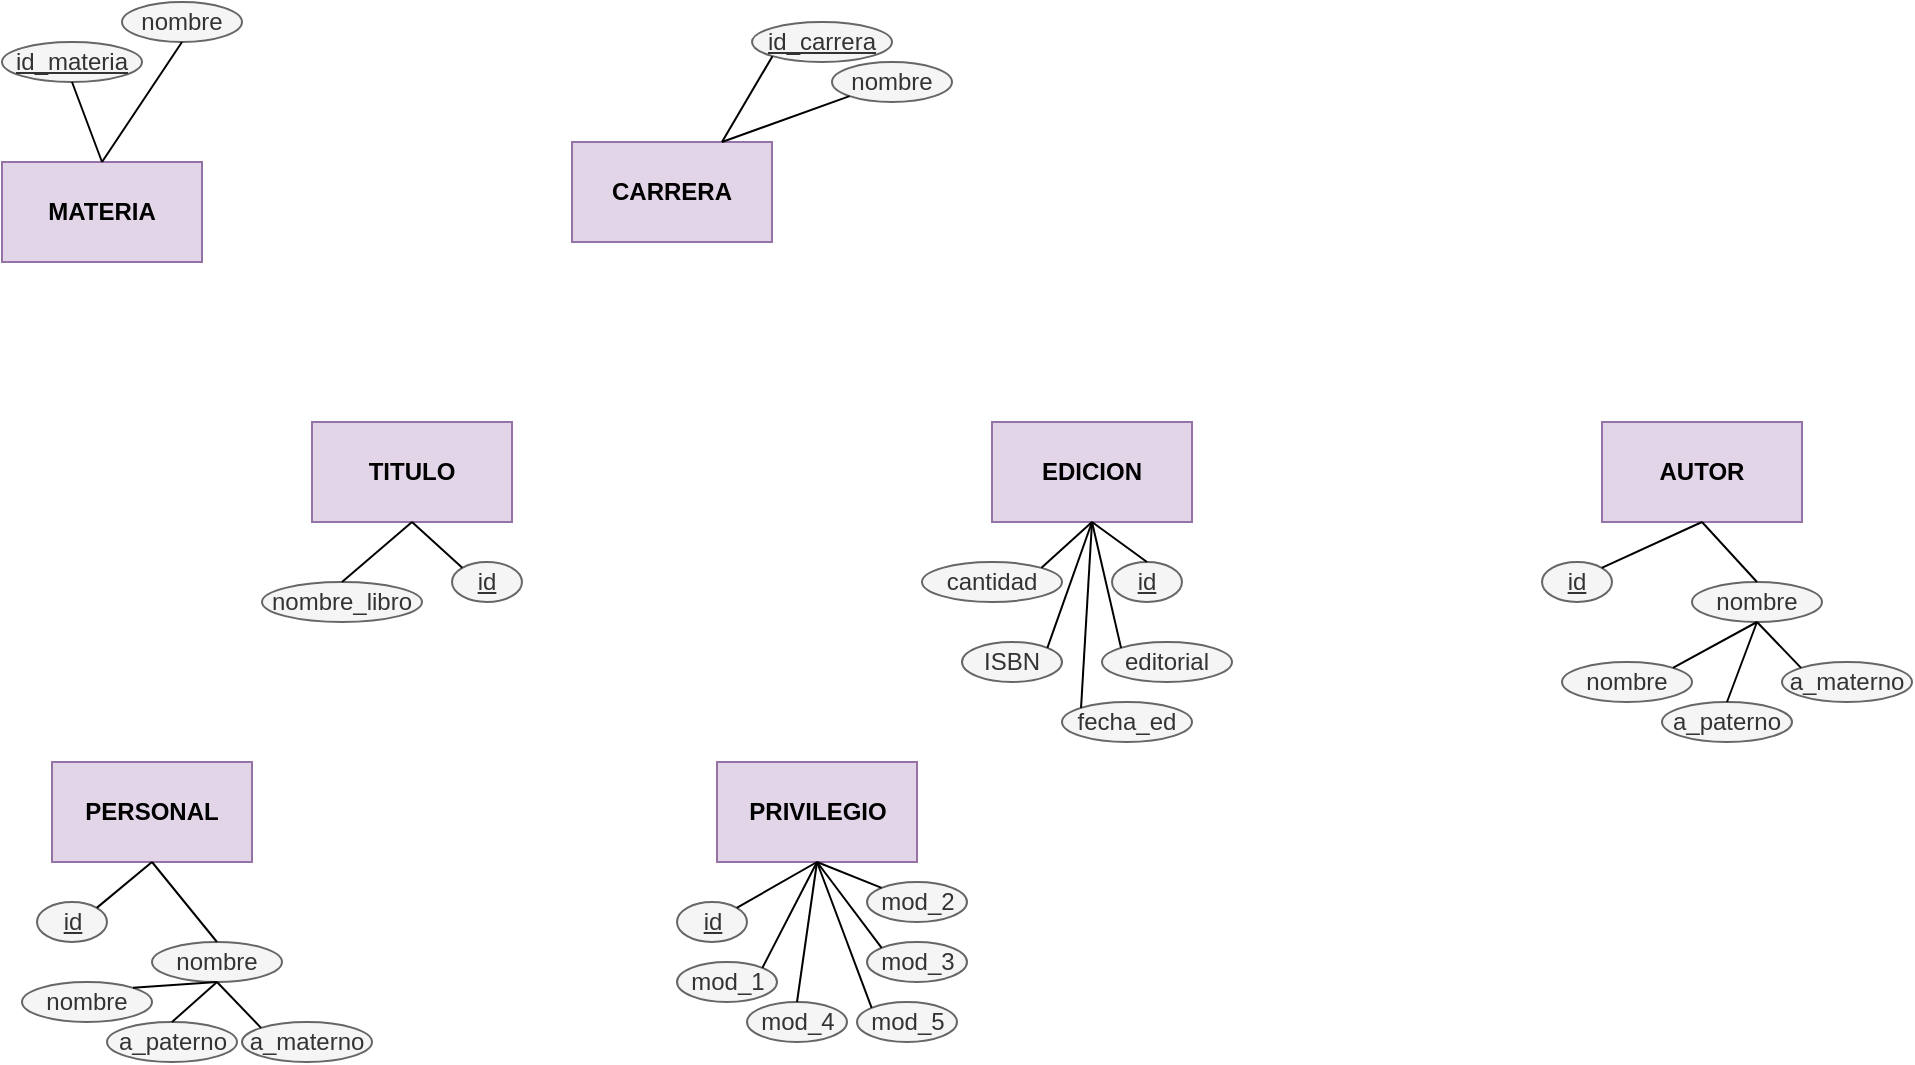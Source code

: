<mxfile version="22.0.8" type="github">
  <diagram name="Página-1" id="HSlP6FoqzkFBQRf3kzmR">
    <mxGraphModel dx="1278" dy="737" grid="1" gridSize="10" guides="1" tooltips="1" connect="1" arrows="1" fold="1" page="1" pageScale="1" pageWidth="1920" pageHeight="1200" math="0" shadow="0">
      <root>
        <mxCell id="0" />
        <mxCell id="1" parent="0" />
        <mxCell id="H_gzaQT-T3fIODqOxsTe-1" value="TITULO" style="rounded=0;whiteSpace=wrap;html=1;fillColor=#e1d5e7;strokeColor=#9673a6;fontStyle=1" vertex="1" parent="1">
          <mxGeometry x="445" y="210" width="100" height="50" as="geometry" />
        </mxCell>
        <mxCell id="H_gzaQT-T3fIODqOxsTe-2" value="PERSONAL" style="rounded=0;whiteSpace=wrap;html=1;fillColor=#e1d5e7;strokeColor=#9673a6;fontStyle=1" vertex="1" parent="1">
          <mxGeometry x="315" y="380" width="100" height="50" as="geometry" />
        </mxCell>
        <mxCell id="H_gzaQT-T3fIODqOxsTe-3" value="CARRERA" style="rounded=0;whiteSpace=wrap;html=1;fillColor=#e1d5e7;strokeColor=#9673a6;fontStyle=1" vertex="1" parent="1">
          <mxGeometry x="575" y="70" width="100" height="50" as="geometry" />
        </mxCell>
        <mxCell id="H_gzaQT-T3fIODqOxsTe-4" value="MATERIA" style="rounded=0;whiteSpace=wrap;html=1;fillColor=#e1d5e7;strokeColor=#9673a6;fontStyle=1" vertex="1" parent="1">
          <mxGeometry x="290" y="80" width="100" height="50" as="geometry" />
        </mxCell>
        <mxCell id="H_gzaQT-T3fIODqOxsTe-6" value="id_materia" style="ellipse;whiteSpace=wrap;html=1;fillColor=#f5f5f5;strokeColor=#666666;fontColor=#333333;fontStyle=4" vertex="1" parent="1">
          <mxGeometry x="290" y="20" width="70" height="20" as="geometry" />
        </mxCell>
        <mxCell id="H_gzaQT-T3fIODqOxsTe-7" value="nombre" style="ellipse;whiteSpace=wrap;html=1;fillColor=#f5f5f5;strokeColor=#666666;fontColor=#333333;" vertex="1" parent="1">
          <mxGeometry x="350" width="60" height="20" as="geometry" />
        </mxCell>
        <mxCell id="H_gzaQT-T3fIODqOxsTe-11" value="nombre" style="ellipse;whiteSpace=wrap;html=1;fillColor=#f5f5f5;strokeColor=#666666;fontColor=#333333;" vertex="1" parent="1">
          <mxGeometry x="705" y="30" width="60" height="20" as="geometry" />
        </mxCell>
        <mxCell id="H_gzaQT-T3fIODqOxsTe-12" value="nombre_libro" style="ellipse;whiteSpace=wrap;html=1;fillColor=#f5f5f5;strokeColor=#666666;fontColor=#333333;" vertex="1" parent="1">
          <mxGeometry x="420" y="290" width="80" height="20" as="geometry" />
        </mxCell>
        <mxCell id="H_gzaQT-T3fIODqOxsTe-16" value="fecha_ed" style="ellipse;whiteSpace=wrap;html=1;fillColor=#f5f5f5;strokeColor=#666666;fontColor=#333333;" vertex="1" parent="1">
          <mxGeometry x="820" y="350" width="65" height="20" as="geometry" />
        </mxCell>
        <mxCell id="H_gzaQT-T3fIODqOxsTe-18" value="cantidad" style="ellipse;whiteSpace=wrap;html=1;fillColor=#f5f5f5;strokeColor=#666666;fontColor=#333333;" vertex="1" parent="1">
          <mxGeometry x="750" y="280" width="70" height="20" as="geometry" />
        </mxCell>
        <mxCell id="H_gzaQT-T3fIODqOxsTe-20" value="id" style="ellipse;whiteSpace=wrap;html=1;fillColor=#f5f5f5;strokeColor=#666666;fontColor=#333333;fontStyle=4" vertex="1" parent="1">
          <mxGeometry x="1060" y="280" width="35" height="20" as="geometry" />
        </mxCell>
        <mxCell id="H_gzaQT-T3fIODqOxsTe-21" value="id_carrera" style="ellipse;whiteSpace=wrap;html=1;fillColor=#f5f5f5;strokeColor=#666666;fontColor=#333333;fontStyle=4" vertex="1" parent="1">
          <mxGeometry x="665" y="10" width="70" height="20" as="geometry" />
        </mxCell>
        <mxCell id="H_gzaQT-T3fIODqOxsTe-22" value="PRIVILEGIO" style="rounded=0;whiteSpace=wrap;html=1;fillColor=#e1d5e7;strokeColor=#9673a6;fontStyle=1" vertex="1" parent="1">
          <mxGeometry x="647.5" y="380" width="100" height="50" as="geometry" />
        </mxCell>
        <mxCell id="H_gzaQT-T3fIODqOxsTe-23" value="EDICION" style="rounded=0;whiteSpace=wrap;html=1;fillColor=#e1d5e7;strokeColor=#9673a6;fontStyle=1" vertex="1" parent="1">
          <mxGeometry x="785" y="210" width="100" height="50" as="geometry" />
        </mxCell>
        <mxCell id="H_gzaQT-T3fIODqOxsTe-25" value="AUTOR" style="rounded=0;whiteSpace=wrap;html=1;fillColor=#e1d5e7;strokeColor=#9673a6;fontStyle=1" vertex="1" parent="1">
          <mxGeometry x="1090" y="210" width="100" height="50" as="geometry" />
        </mxCell>
        <mxCell id="H_gzaQT-T3fIODqOxsTe-26" value="ISBN" style="ellipse;whiteSpace=wrap;html=1;fillColor=#f5f5f5;strokeColor=#666666;fontColor=#333333;" vertex="1" parent="1">
          <mxGeometry x="770" y="320" width="50" height="20" as="geometry" />
        </mxCell>
        <mxCell id="H_gzaQT-T3fIODqOxsTe-27" value="editorial" style="ellipse;whiteSpace=wrap;html=1;fillColor=#f5f5f5;strokeColor=#666666;fontColor=#333333;" vertex="1" parent="1">
          <mxGeometry x="840" y="320" width="65" height="20" as="geometry" />
        </mxCell>
        <mxCell id="H_gzaQT-T3fIODqOxsTe-28" value="a_paterno" style="ellipse;whiteSpace=wrap;html=1;fillColor=#f5f5f5;strokeColor=#666666;fontColor=#333333;" vertex="1" parent="1">
          <mxGeometry x="1120" y="350" width="65" height="20" as="geometry" />
        </mxCell>
        <mxCell id="H_gzaQT-T3fIODqOxsTe-29" value="a_materno" style="ellipse;whiteSpace=wrap;html=1;fillColor=#f5f5f5;strokeColor=#666666;fontColor=#333333;" vertex="1" parent="1">
          <mxGeometry x="1180" y="330" width="65" height="20" as="geometry" />
        </mxCell>
        <mxCell id="H_gzaQT-T3fIODqOxsTe-30" value="nombre" style="ellipse;whiteSpace=wrap;html=1;fillColor=#f5f5f5;strokeColor=#666666;fontColor=#333333;" vertex="1" parent="1">
          <mxGeometry x="1070" y="330" width="65" height="20" as="geometry" />
        </mxCell>
        <mxCell id="H_gzaQT-T3fIODqOxsTe-31" value="nombre" style="ellipse;whiteSpace=wrap;html=1;fillColor=#f5f5f5;strokeColor=#666666;fontColor=#333333;" vertex="1" parent="1">
          <mxGeometry x="1135" y="290" width="65" height="20" as="geometry" />
        </mxCell>
        <mxCell id="H_gzaQT-T3fIODqOxsTe-32" value="id" style="ellipse;whiteSpace=wrap;html=1;fillColor=#f5f5f5;strokeColor=#666666;fontColor=#333333;fontStyle=4" vertex="1" parent="1">
          <mxGeometry x="845" y="280" width="35" height="20" as="geometry" />
        </mxCell>
        <mxCell id="H_gzaQT-T3fIODqOxsTe-34" value="id" style="ellipse;whiteSpace=wrap;html=1;fillColor=#f5f5f5;strokeColor=#666666;fontColor=#333333;fontStyle=4" vertex="1" parent="1">
          <mxGeometry x="515" y="280" width="35" height="20" as="geometry" />
        </mxCell>
        <mxCell id="H_gzaQT-T3fIODqOxsTe-35" value="id" style="ellipse;whiteSpace=wrap;html=1;fillColor=#f5f5f5;strokeColor=#666666;fontColor=#333333;fontStyle=4" vertex="1" parent="1">
          <mxGeometry x="307.5" y="450" width="35" height="20" as="geometry" />
        </mxCell>
        <mxCell id="H_gzaQT-T3fIODqOxsTe-36" value="a_paterno" style="ellipse;whiteSpace=wrap;html=1;fillColor=#f5f5f5;strokeColor=#666666;fontColor=#333333;" vertex="1" parent="1">
          <mxGeometry x="342.5" y="510" width="65" height="20" as="geometry" />
        </mxCell>
        <mxCell id="H_gzaQT-T3fIODqOxsTe-37" value="a_materno" style="ellipse;whiteSpace=wrap;html=1;fillColor=#f5f5f5;strokeColor=#666666;fontColor=#333333;" vertex="1" parent="1">
          <mxGeometry x="410" y="510" width="65" height="20" as="geometry" />
        </mxCell>
        <mxCell id="H_gzaQT-T3fIODqOxsTe-38" value="nombre" style="ellipse;whiteSpace=wrap;html=1;fillColor=#f5f5f5;strokeColor=#666666;fontColor=#333333;" vertex="1" parent="1">
          <mxGeometry x="300" y="490" width="65" height="20" as="geometry" />
        </mxCell>
        <mxCell id="H_gzaQT-T3fIODqOxsTe-39" value="nombre" style="ellipse;whiteSpace=wrap;html=1;fillColor=#f5f5f5;strokeColor=#666666;fontColor=#333333;" vertex="1" parent="1">
          <mxGeometry x="365" y="470" width="65" height="20" as="geometry" />
        </mxCell>
        <mxCell id="H_gzaQT-T3fIODqOxsTe-40" value="id" style="ellipse;whiteSpace=wrap;html=1;fillColor=#f5f5f5;strokeColor=#666666;fontColor=#333333;fontStyle=4" vertex="1" parent="1">
          <mxGeometry x="627.5" y="450" width="35" height="20" as="geometry" />
        </mxCell>
        <mxCell id="H_gzaQT-T3fIODqOxsTe-41" value="mod_1" style="ellipse;whiteSpace=wrap;html=1;fillColor=#f5f5f5;strokeColor=#666666;fontColor=#333333;fontStyle=0" vertex="1" parent="1">
          <mxGeometry x="627.5" y="480" width="50" height="20" as="geometry" />
        </mxCell>
        <mxCell id="H_gzaQT-T3fIODqOxsTe-42" value="mod_2" style="ellipse;whiteSpace=wrap;html=1;fillColor=#f5f5f5;strokeColor=#666666;fontColor=#333333;fontStyle=0" vertex="1" parent="1">
          <mxGeometry x="722.5" y="440" width="50" height="20" as="geometry" />
        </mxCell>
        <mxCell id="H_gzaQT-T3fIODqOxsTe-43" value="mod_3" style="ellipse;whiteSpace=wrap;html=1;fillColor=#f5f5f5;strokeColor=#666666;fontColor=#333333;fontStyle=0" vertex="1" parent="1">
          <mxGeometry x="722.5" y="470" width="50" height="20" as="geometry" />
        </mxCell>
        <mxCell id="H_gzaQT-T3fIODqOxsTe-44" value="mod_4" style="ellipse;whiteSpace=wrap;html=1;fillColor=#f5f5f5;strokeColor=#666666;fontColor=#333333;fontStyle=0" vertex="1" parent="1">
          <mxGeometry x="662.5" y="500" width="50" height="20" as="geometry" />
        </mxCell>
        <mxCell id="H_gzaQT-T3fIODqOxsTe-45" value="mod_5" style="ellipse;whiteSpace=wrap;html=1;fillColor=#f5f5f5;strokeColor=#666666;fontColor=#333333;fontStyle=0" vertex="1" parent="1">
          <mxGeometry x="717.5" y="500" width="50" height="20" as="geometry" />
        </mxCell>
        <mxCell id="H_gzaQT-T3fIODqOxsTe-46" value="" style="endArrow=none;html=1;rounded=0;entryX=0.5;entryY=1;entryDx=0;entryDy=0;exitX=0.5;exitY=0;exitDx=0;exitDy=0;" edge="1" parent="1" source="H_gzaQT-T3fIODqOxsTe-4" target="H_gzaQT-T3fIODqOxsTe-6">
          <mxGeometry width="50" height="50" relative="1" as="geometry">
            <mxPoint x="460" y="150" as="sourcePoint" />
            <mxPoint x="510" y="100" as="targetPoint" />
          </mxGeometry>
        </mxCell>
        <mxCell id="H_gzaQT-T3fIODqOxsTe-47" value="" style="endArrow=none;html=1;rounded=0;entryX=0.5;entryY=1;entryDx=0;entryDy=0;exitX=0.5;exitY=0;exitDx=0;exitDy=0;" edge="1" parent="1" source="H_gzaQT-T3fIODqOxsTe-4" target="H_gzaQT-T3fIODqOxsTe-7">
          <mxGeometry width="50" height="50" relative="1" as="geometry">
            <mxPoint x="350" y="90" as="sourcePoint" />
            <mxPoint x="335" y="50" as="targetPoint" />
          </mxGeometry>
        </mxCell>
        <mxCell id="H_gzaQT-T3fIODqOxsTe-48" value="" style="endArrow=none;html=1;rounded=0;entryX=0;entryY=1;entryDx=0;entryDy=0;exitX=0.75;exitY=0;exitDx=0;exitDy=0;" edge="1" parent="1" source="H_gzaQT-T3fIODqOxsTe-3" target="H_gzaQT-T3fIODqOxsTe-11">
          <mxGeometry width="50" height="50" relative="1" as="geometry">
            <mxPoint x="685" y="140" as="sourcePoint" />
            <mxPoint x="735" y="90" as="targetPoint" />
          </mxGeometry>
        </mxCell>
        <mxCell id="H_gzaQT-T3fIODqOxsTe-49" value="" style="endArrow=none;html=1;rounded=0;entryX=0;entryY=1;entryDx=0;entryDy=0;exitX=0.75;exitY=0;exitDx=0;exitDy=0;" edge="1" parent="1" source="H_gzaQT-T3fIODqOxsTe-3" target="H_gzaQT-T3fIODqOxsTe-21">
          <mxGeometry width="50" height="50" relative="1" as="geometry">
            <mxPoint x="660" y="80" as="sourcePoint" />
            <mxPoint x="745" y="60" as="targetPoint" />
          </mxGeometry>
        </mxCell>
        <mxCell id="H_gzaQT-T3fIODqOxsTe-50" value="" style="endArrow=none;html=1;rounded=0;entryX=0.5;entryY=1;entryDx=0;entryDy=0;exitX=0.5;exitY=0;exitDx=0;exitDy=0;" edge="1" parent="1" source="H_gzaQT-T3fIODqOxsTe-12" target="H_gzaQT-T3fIODqOxsTe-1">
          <mxGeometry width="50" height="50" relative="1" as="geometry">
            <mxPoint x="470" y="310" as="sourcePoint" />
            <mxPoint x="520" y="260" as="targetPoint" />
          </mxGeometry>
        </mxCell>
        <mxCell id="H_gzaQT-T3fIODqOxsTe-51" value="" style="endArrow=none;html=1;rounded=0;entryX=0.5;entryY=1;entryDx=0;entryDy=0;exitX=0;exitY=0;exitDx=0;exitDy=0;" edge="1" parent="1" source="H_gzaQT-T3fIODqOxsTe-34" target="H_gzaQT-T3fIODqOxsTe-1">
          <mxGeometry width="50" height="50" relative="1" as="geometry">
            <mxPoint x="470" y="300" as="sourcePoint" />
            <mxPoint x="506" y="276" as="targetPoint" />
          </mxGeometry>
        </mxCell>
        <mxCell id="H_gzaQT-T3fIODqOxsTe-52" value="" style="endArrow=none;html=1;rounded=0;entryX=0.5;entryY=1;entryDx=0;entryDy=0;exitX=0.5;exitY=0;exitDx=0;exitDy=0;" edge="1" parent="1" source="H_gzaQT-T3fIODqOxsTe-32" target="H_gzaQT-T3fIODqOxsTe-23">
          <mxGeometry width="50" height="50" relative="1" as="geometry">
            <mxPoint x="830" y="310" as="sourcePoint" />
            <mxPoint x="880" y="260" as="targetPoint" />
          </mxGeometry>
        </mxCell>
        <mxCell id="H_gzaQT-T3fIODqOxsTe-53" value="" style="endArrow=none;html=1;rounded=0;entryX=0.5;entryY=1;entryDx=0;entryDy=0;exitX=1;exitY=0;exitDx=0;exitDy=0;" edge="1" parent="1" source="H_gzaQT-T3fIODqOxsTe-18" target="H_gzaQT-T3fIODqOxsTe-23">
          <mxGeometry width="50" height="50" relative="1" as="geometry">
            <mxPoint x="873" y="290" as="sourcePoint" />
            <mxPoint x="845" y="270" as="targetPoint" />
          </mxGeometry>
        </mxCell>
        <mxCell id="H_gzaQT-T3fIODqOxsTe-54" value="" style="endArrow=none;html=1;rounded=0;entryX=0.5;entryY=1;entryDx=0;entryDy=0;exitX=0;exitY=0;exitDx=0;exitDy=0;" edge="1" parent="1" source="H_gzaQT-T3fIODqOxsTe-27" target="H_gzaQT-T3fIODqOxsTe-23">
          <mxGeometry width="50" height="50" relative="1" as="geometry">
            <mxPoint x="820" y="293" as="sourcePoint" />
            <mxPoint x="845" y="270" as="targetPoint" />
          </mxGeometry>
        </mxCell>
        <mxCell id="H_gzaQT-T3fIODqOxsTe-56" value="" style="endArrow=none;html=1;rounded=0;entryX=0.5;entryY=1;entryDx=0;entryDy=0;exitX=0;exitY=0;exitDx=0;exitDy=0;" edge="1" parent="1" source="H_gzaQT-T3fIODqOxsTe-16" target="H_gzaQT-T3fIODqOxsTe-23">
          <mxGeometry width="50" height="50" relative="1" as="geometry">
            <mxPoint x="859" y="333" as="sourcePoint" />
            <mxPoint x="845" y="270" as="targetPoint" />
          </mxGeometry>
        </mxCell>
        <mxCell id="H_gzaQT-T3fIODqOxsTe-57" value="" style="endArrow=none;html=1;rounded=0;entryX=0.5;entryY=1;entryDx=0;entryDy=0;exitX=1;exitY=0;exitDx=0;exitDy=0;" edge="1" parent="1" source="H_gzaQT-T3fIODqOxsTe-26" target="H_gzaQT-T3fIODqOxsTe-23">
          <mxGeometry width="50" height="50" relative="1" as="geometry">
            <mxPoint x="839" y="363" as="sourcePoint" />
            <mxPoint x="845" y="270" as="targetPoint" />
          </mxGeometry>
        </mxCell>
        <mxCell id="H_gzaQT-T3fIODqOxsTe-58" value="" style="endArrow=none;html=1;rounded=0;entryX=0.5;entryY=1;entryDx=0;entryDy=0;exitX=1;exitY=0;exitDx=0;exitDy=0;" edge="1" parent="1" source="H_gzaQT-T3fIODqOxsTe-20" target="H_gzaQT-T3fIODqOxsTe-25">
          <mxGeometry width="50" height="50" relative="1" as="geometry">
            <mxPoint x="1070" y="310" as="sourcePoint" />
            <mxPoint x="1120" y="260" as="targetPoint" />
          </mxGeometry>
        </mxCell>
        <mxCell id="H_gzaQT-T3fIODqOxsTe-59" value="" style="endArrow=none;html=1;rounded=0;entryX=0.5;entryY=1;entryDx=0;entryDy=0;exitX=0.5;exitY=0;exitDx=0;exitDy=0;" edge="1" parent="1" source="H_gzaQT-T3fIODqOxsTe-31" target="H_gzaQT-T3fIODqOxsTe-25">
          <mxGeometry width="50" height="50" relative="1" as="geometry">
            <mxPoint x="1100" y="293" as="sourcePoint" />
            <mxPoint x="1150" y="270" as="targetPoint" />
          </mxGeometry>
        </mxCell>
        <mxCell id="H_gzaQT-T3fIODqOxsTe-60" value="" style="endArrow=none;html=1;rounded=0;entryX=0.5;entryY=1;entryDx=0;entryDy=0;exitX=0.5;exitY=0;exitDx=0;exitDy=0;" edge="1" parent="1" source="H_gzaQT-T3fIODqOxsTe-28" target="H_gzaQT-T3fIODqOxsTe-31">
          <mxGeometry width="50" height="50" relative="1" as="geometry">
            <mxPoint x="1178" y="300" as="sourcePoint" />
            <mxPoint x="1150" y="270" as="targetPoint" />
          </mxGeometry>
        </mxCell>
        <mxCell id="H_gzaQT-T3fIODqOxsTe-61" value="" style="endArrow=none;html=1;rounded=0;entryX=0.5;entryY=1;entryDx=0;entryDy=0;exitX=1;exitY=0;exitDx=0;exitDy=0;" edge="1" parent="1" source="H_gzaQT-T3fIODqOxsTe-30" target="H_gzaQT-T3fIODqOxsTe-31">
          <mxGeometry width="50" height="50" relative="1" as="geometry">
            <mxPoint x="1163" y="360" as="sourcePoint" />
            <mxPoint x="1178" y="320" as="targetPoint" />
          </mxGeometry>
        </mxCell>
        <mxCell id="H_gzaQT-T3fIODqOxsTe-62" value="" style="endArrow=none;html=1;rounded=0;entryX=0.5;entryY=1;entryDx=0;entryDy=0;exitX=0;exitY=0;exitDx=0;exitDy=0;" edge="1" parent="1" source="H_gzaQT-T3fIODqOxsTe-29" target="H_gzaQT-T3fIODqOxsTe-31">
          <mxGeometry width="50" height="50" relative="1" as="geometry">
            <mxPoint x="1136" y="343" as="sourcePoint" />
            <mxPoint x="1178" y="320" as="targetPoint" />
          </mxGeometry>
        </mxCell>
        <mxCell id="H_gzaQT-T3fIODqOxsTe-63" value="" style="endArrow=none;html=1;rounded=0;entryX=0.5;entryY=1;entryDx=0;entryDy=0;exitX=1;exitY=0;exitDx=0;exitDy=0;" edge="1" parent="1" source="H_gzaQT-T3fIODqOxsTe-35" target="H_gzaQT-T3fIODqOxsTe-2">
          <mxGeometry width="50" height="50" relative="1" as="geometry">
            <mxPoint x="425" y="500" as="sourcePoint" />
            <mxPoint x="475" y="450" as="targetPoint" />
          </mxGeometry>
        </mxCell>
        <mxCell id="H_gzaQT-T3fIODqOxsTe-64" value="" style="endArrow=none;html=1;rounded=0;entryX=0.5;entryY=1;entryDx=0;entryDy=0;exitX=0.5;exitY=0;exitDx=0;exitDy=0;" edge="1" parent="1" source="H_gzaQT-T3fIODqOxsTe-39" target="H_gzaQT-T3fIODqOxsTe-2">
          <mxGeometry width="50" height="50" relative="1" as="geometry">
            <mxPoint x="347" y="463" as="sourcePoint" />
            <mxPoint x="375" y="440" as="targetPoint" />
          </mxGeometry>
        </mxCell>
        <mxCell id="H_gzaQT-T3fIODqOxsTe-65" value="" style="endArrow=none;html=1;rounded=0;entryX=0.5;entryY=1;entryDx=0;entryDy=0;exitX=1;exitY=0;exitDx=0;exitDy=0;" edge="1" parent="1" source="H_gzaQT-T3fIODqOxsTe-38" target="H_gzaQT-T3fIODqOxsTe-39">
          <mxGeometry width="50" height="50" relative="1" as="geometry">
            <mxPoint x="408" y="480" as="sourcePoint" />
            <mxPoint x="375" y="440" as="targetPoint" />
          </mxGeometry>
        </mxCell>
        <mxCell id="H_gzaQT-T3fIODqOxsTe-66" value="" style="endArrow=none;html=1;rounded=0;entryX=0.5;entryY=1;entryDx=0;entryDy=0;exitX=0.5;exitY=0;exitDx=0;exitDy=0;" edge="1" parent="1" source="H_gzaQT-T3fIODqOxsTe-36" target="H_gzaQT-T3fIODqOxsTe-39">
          <mxGeometry width="50" height="50" relative="1" as="geometry">
            <mxPoint x="365" y="503" as="sourcePoint" />
            <mxPoint x="408" y="500" as="targetPoint" />
          </mxGeometry>
        </mxCell>
        <mxCell id="H_gzaQT-T3fIODqOxsTe-67" value="" style="endArrow=none;html=1;rounded=0;entryX=0.5;entryY=1;entryDx=0;entryDy=0;exitX=0;exitY=0;exitDx=0;exitDy=0;" edge="1" parent="1" source="H_gzaQT-T3fIODqOxsTe-37" target="H_gzaQT-T3fIODqOxsTe-39">
          <mxGeometry width="50" height="50" relative="1" as="geometry">
            <mxPoint x="385" y="520" as="sourcePoint" />
            <mxPoint x="408" y="500" as="targetPoint" />
          </mxGeometry>
        </mxCell>
        <mxCell id="H_gzaQT-T3fIODqOxsTe-68" value="" style="endArrow=none;html=1;rounded=0;entryX=0.5;entryY=1;entryDx=0;entryDy=0;exitX=1;exitY=0;exitDx=0;exitDy=0;" edge="1" parent="1" source="H_gzaQT-T3fIODqOxsTe-40" target="H_gzaQT-T3fIODqOxsTe-22">
          <mxGeometry width="50" height="50" relative="1" as="geometry">
            <mxPoint x="677.5" y="500" as="sourcePoint" />
            <mxPoint x="727.5" y="450" as="targetPoint" />
          </mxGeometry>
        </mxCell>
        <mxCell id="H_gzaQT-T3fIODqOxsTe-69" value="" style="endArrow=none;html=1;rounded=0;entryX=0.5;entryY=1;entryDx=0;entryDy=0;exitX=1;exitY=0;exitDx=0;exitDy=0;" edge="1" parent="1" source="H_gzaQT-T3fIODqOxsTe-41" target="H_gzaQT-T3fIODqOxsTe-22">
          <mxGeometry width="50" height="50" relative="1" as="geometry">
            <mxPoint x="667.5" y="463" as="sourcePoint" />
            <mxPoint x="707.5" y="440" as="targetPoint" />
          </mxGeometry>
        </mxCell>
        <mxCell id="H_gzaQT-T3fIODqOxsTe-70" value="" style="endArrow=none;html=1;rounded=0;entryX=0.5;entryY=1;entryDx=0;entryDy=0;exitX=0.5;exitY=0;exitDx=0;exitDy=0;" edge="1" parent="1" source="H_gzaQT-T3fIODqOxsTe-44" target="H_gzaQT-T3fIODqOxsTe-22">
          <mxGeometry width="50" height="50" relative="1" as="geometry">
            <mxPoint x="680.5" y="493" as="sourcePoint" />
            <mxPoint x="707.5" y="440" as="targetPoint" />
          </mxGeometry>
        </mxCell>
        <mxCell id="H_gzaQT-T3fIODqOxsTe-71" value="" style="endArrow=none;html=1;rounded=0;entryX=0.5;entryY=1;entryDx=0;entryDy=0;exitX=0;exitY=0;exitDx=0;exitDy=0;" edge="1" parent="1" source="H_gzaQT-T3fIODqOxsTe-42" target="H_gzaQT-T3fIODqOxsTe-22">
          <mxGeometry width="50" height="50" relative="1" as="geometry">
            <mxPoint x="697.5" y="510" as="sourcePoint" />
            <mxPoint x="707.5" y="440" as="targetPoint" />
          </mxGeometry>
        </mxCell>
        <mxCell id="H_gzaQT-T3fIODqOxsTe-72" value="" style="endArrow=none;html=1;rounded=0;entryX=0.5;entryY=1;entryDx=0;entryDy=0;exitX=0;exitY=0;exitDx=0;exitDy=0;" edge="1" parent="1" source="H_gzaQT-T3fIODqOxsTe-43" target="H_gzaQT-T3fIODqOxsTe-22">
          <mxGeometry width="50" height="50" relative="1" as="geometry">
            <mxPoint x="739.5" y="453" as="sourcePoint" />
            <mxPoint x="707.5" y="440" as="targetPoint" />
          </mxGeometry>
        </mxCell>
        <mxCell id="H_gzaQT-T3fIODqOxsTe-73" value="" style="endArrow=none;html=1;rounded=0;entryX=0.5;entryY=1;entryDx=0;entryDy=0;exitX=0;exitY=0;exitDx=0;exitDy=0;" edge="1" parent="1" source="H_gzaQT-T3fIODqOxsTe-45" target="H_gzaQT-T3fIODqOxsTe-22">
          <mxGeometry width="50" height="50" relative="1" as="geometry">
            <mxPoint x="697.5" y="510" as="sourcePoint" />
            <mxPoint x="707.5" y="440" as="targetPoint" />
          </mxGeometry>
        </mxCell>
      </root>
    </mxGraphModel>
  </diagram>
</mxfile>
